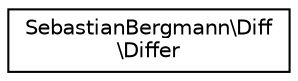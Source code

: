 digraph "Graphical Class Hierarchy"
{
  edge [fontname="Helvetica",fontsize="10",labelfontname="Helvetica",labelfontsize="10"];
  node [fontname="Helvetica",fontsize="10",shape=record];
  rankdir="LR";
  Node0 [label="SebastianBergmann\\Diff\l\\Differ",height=0.2,width=0.4,color="black", fillcolor="white", style="filled",URL="$classSebastianBergmann_1_1Diff_1_1Differ.html"];
}

